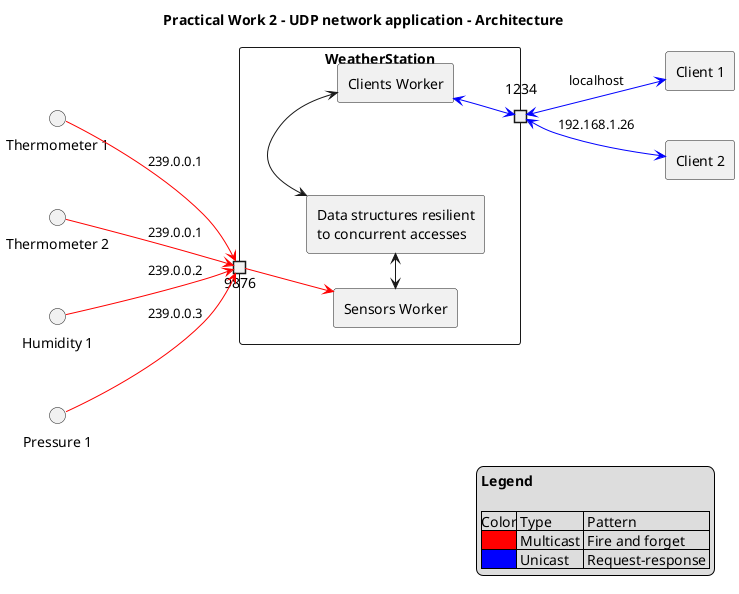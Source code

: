 @startuml "practical-work-2-udp-network-application-architecture"
left to right direction

skinparam boxPadding 20
skinparam componentPadding 10
skinparam componentStyle rectangle
skinparam maxMessageSize 300
skinparam noteTextAlignment center
skinparam sequenceMessageAlign direction
skinparam wrapWidth 250

!pragma teoz true

title "Practical Work 2 - UDP network application - Architecture"

interface "Thermometer 1" as therm1
interface "Thermometer 2" as therm2
interface "Humidity 1" as hum1
interface "Pressure 1" as press1

component WeatherStation as ws {
    portin 9876
    portout 1234

    component "Sensors Worker" as sensorsWorker
    component "Clients Worker" as clientsWorker

    component "Data structures resilient\nto concurrent accesses" as concurrent

    sensorsWorker <-> concurrent
    concurrent <-> clientsWorker

    9876 -left[#red]-> sensorsWorker
    1234 <-[#blue]-> clientsWorker
}

component "Client 1" as client1
component "Client 2" as client2

therm1 -[#red]-> 9876 : 239.0.0.1
therm2 -[#red]-> 9876 : 239.0.0.1
hum1 -[#red]-> 9876 : 239.0.0.2
press1 -[#red]-> 9876 : 239.0.0.3

client1 <-up[#blue]-> 1234 : localhost
client2 <-up[#blue]-> 1234 : 192.168.1.26

legend right
**Legend**

|Color| Type | Pattern |
|<#red>| Multicast | Fire and forget |
|<#blue>| Unicast | Request-response |
endlegend
@enduml
